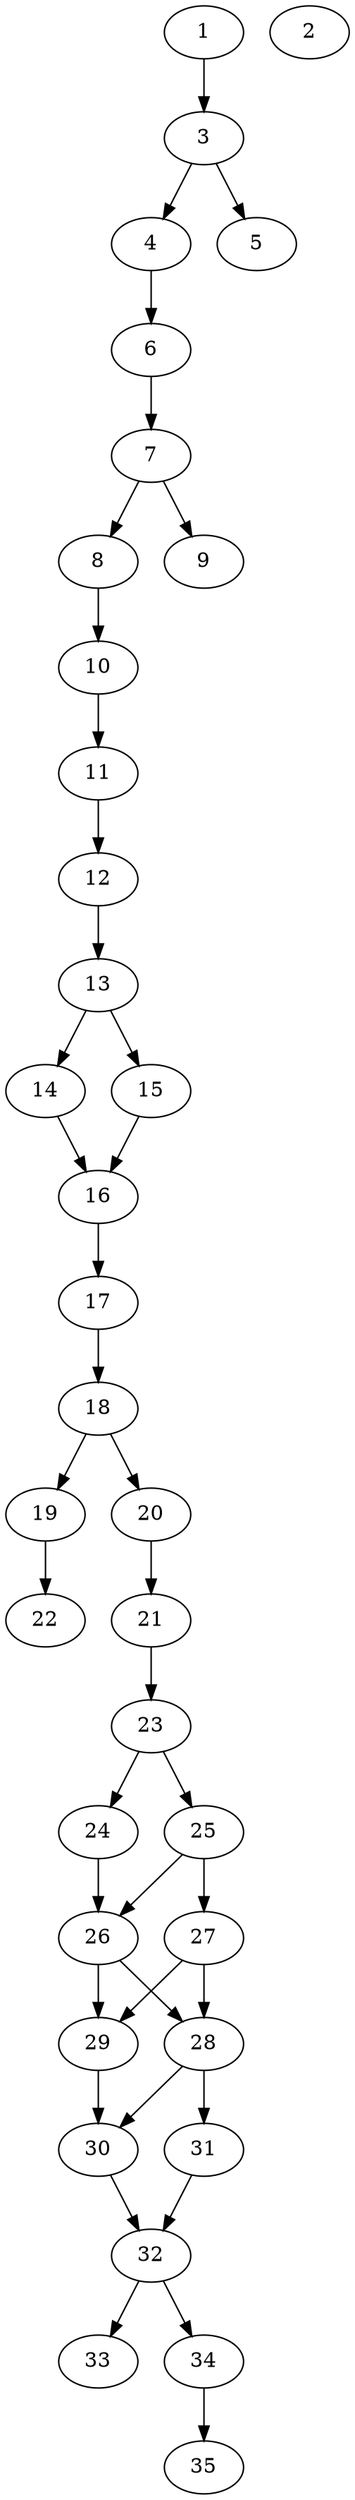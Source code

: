 // DAG automatically generated by daggen at Thu Oct  3 14:05:36 2019
// ./daggen --dot -n 35 --ccr 0.3 --fat 0.3 --regular 0.9 --density 0.7 --mindata 5242880 --maxdata 52428800 
digraph G {
  1 [size="92412587", alpha="0.17", expect_size="27723776"] 
  1 -> 3 [size ="27723776"]
  2 [size="26282667", alpha="0.01", expect_size="7884800"] 
  3 [size="129542827", alpha="0.04", expect_size="38862848"] 
  3 -> 4 [size ="38862848"]
  3 -> 5 [size ="38862848"]
  4 [size="89473707", alpha="0.08", expect_size="26842112"] 
  4 -> 6 [size ="26842112"]
  5 [size="31726933", alpha="0.15", expect_size="9518080"] 
  6 [size="43642880", alpha="0.10", expect_size="13092864"] 
  6 -> 7 [size ="13092864"]
  7 [size="63245653", alpha="0.15", expect_size="18973696"] 
  7 -> 8 [size ="18973696"]
  7 -> 9 [size ="18973696"]
  8 [size="142704640", alpha="0.03", expect_size="42811392"] 
  8 -> 10 [size ="42811392"]
  9 [size="122763947", alpha="0.17", expect_size="36829184"] 
  10 [size="53261653", alpha="0.08", expect_size="15978496"] 
  10 -> 11 [size ="15978496"]
  11 [size="42840747", alpha="0.11", expect_size="12852224"] 
  11 -> 12 [size ="12852224"]
  12 [size="22644053", alpha="0.00", expect_size="6793216"] 
  12 -> 13 [size ="6793216"]
  13 [size="32672427", alpha="0.09", expect_size="9801728"] 
  13 -> 14 [size ="9801728"]
  13 -> 15 [size ="9801728"]
  14 [size="61296640", alpha="0.18", expect_size="18388992"] 
  14 -> 16 [size ="18388992"]
  15 [size="121251840", alpha="0.10", expect_size="36375552"] 
  15 -> 16 [size ="36375552"]
  16 [size="83985067", alpha="0.12", expect_size="25195520"] 
  16 -> 17 [size ="25195520"]
  17 [size="159668907", alpha="0.18", expect_size="47900672"] 
  17 -> 18 [size ="47900672"]
  18 [size="123105280", alpha="0.01", expect_size="36931584"] 
  18 -> 19 [size ="36931584"]
  18 -> 20 [size ="36931584"]
  19 [size="145486507", alpha="0.16", expect_size="43645952"] 
  19 -> 22 [size ="43645952"]
  20 [size="125207893", alpha="0.12", expect_size="37562368"] 
  20 -> 21 [size ="37562368"]
  21 [size="28422827", alpha="0.18", expect_size="8526848"] 
  21 -> 23 [size ="8526848"]
  22 [size="114715307", alpha="0.05", expect_size="34414592"] 
  23 [size="115752960", alpha="0.06", expect_size="34725888"] 
  23 -> 24 [size ="34725888"]
  23 -> 25 [size ="34725888"]
  24 [size="27938133", alpha="0.17", expect_size="8381440"] 
  24 -> 26 [size ="8381440"]
  25 [size="172305067", alpha="0.09", expect_size="51691520"] 
  25 -> 26 [size ="51691520"]
  25 -> 27 [size ="51691520"]
  26 [size="96034133", alpha="0.05", expect_size="28810240"] 
  26 -> 28 [size ="28810240"]
  26 -> 29 [size ="28810240"]
  27 [size="32385707", alpha="0.06", expect_size="9715712"] 
  27 -> 28 [size ="9715712"]
  27 -> 29 [size ="9715712"]
  28 [size="170028373", alpha="0.03", expect_size="51008512"] 
  28 -> 30 [size ="51008512"]
  28 -> 31 [size ="51008512"]
  29 [size="21961387", alpha="0.14", expect_size="6588416"] 
  29 -> 30 [size ="6588416"]
  30 [size="144196267", alpha="0.09", expect_size="43258880"] 
  30 -> 32 [size ="43258880"]
  31 [size="80892587", alpha="0.08", expect_size="24267776"] 
  31 -> 32 [size ="24267776"]
  32 [size="64269653", alpha="0.07", expect_size="19280896"] 
  32 -> 33 [size ="19280896"]
  32 -> 34 [size ="19280896"]
  33 [size="103137280", alpha="0.08", expect_size="30941184"] 
  34 [size="152279040", alpha="0.15", expect_size="45683712"] 
  34 -> 35 [size ="45683712"]
  35 [size="126409387", alpha="0.15", expect_size="37922816"] 
}
